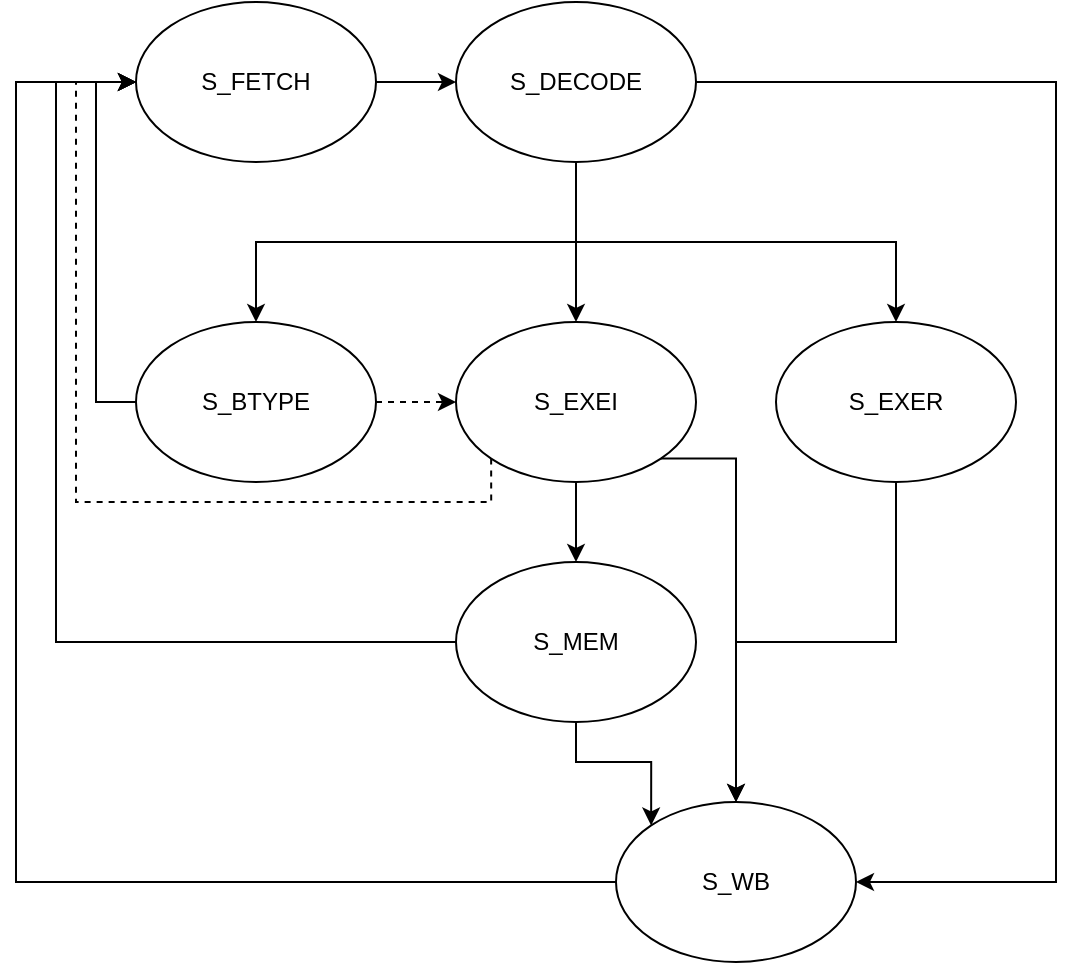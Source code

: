 <mxfile version="24.7.17">
  <diagram name="Page-1" id="8ce9d11a-91a2-4d17-14d8-a56ed91bf033">
    <mxGraphModel dx="1434" dy="843" grid="1" gridSize="10" guides="1" tooltips="1" connect="1" arrows="1" fold="1" page="1" pageScale="1" pageWidth="1100" pageHeight="850" background="none" math="0" shadow="0">
      <root>
        <mxCell id="0" />
        <mxCell id="1" parent="0" />
        <mxCell id="nfEfU5O8T8nrNUIUxxlb-1" style="edgeStyle=orthogonalEdgeStyle;rounded=0;orthogonalLoop=1;jettySize=auto;html=1;exitX=1;exitY=0.5;exitDx=0;exitDy=0;entryX=0;entryY=0.5;entryDx=0;entryDy=0;" parent="1" source="SLilasAyhPTZsPDB_32I-2" target="SLilasAyhPTZsPDB_32I-3" edge="1">
          <mxGeometry relative="1" as="geometry" />
        </mxCell>
        <mxCell id="SLilasAyhPTZsPDB_32I-2" value="S_FETCH" style="ellipse;whiteSpace=wrap;html=1;" parent="1" vertex="1">
          <mxGeometry x="200" y="120" width="120" height="80" as="geometry" />
        </mxCell>
        <mxCell id="nfEfU5O8T8nrNUIUxxlb-2" style="edgeStyle=orthogonalEdgeStyle;rounded=0;orthogonalLoop=1;jettySize=auto;html=1;exitX=0.5;exitY=1;exitDx=0;exitDy=0;entryX=0.5;entryY=0;entryDx=0;entryDy=0;" parent="1" source="SLilasAyhPTZsPDB_32I-3" target="SLilasAyhPTZsPDB_32I-7" edge="1">
          <mxGeometry relative="1" as="geometry" />
        </mxCell>
        <mxCell id="nfEfU5O8T8nrNUIUxxlb-3" style="edgeStyle=orthogonalEdgeStyle;rounded=0;orthogonalLoop=1;jettySize=auto;html=1;exitX=0.5;exitY=1;exitDx=0;exitDy=0;entryX=0.5;entryY=0;entryDx=0;entryDy=0;" parent="1" source="SLilasAyhPTZsPDB_32I-3" target="SLilasAyhPTZsPDB_32I-10" edge="1">
          <mxGeometry relative="1" as="geometry" />
        </mxCell>
        <mxCell id="nfEfU5O8T8nrNUIUxxlb-4" style="edgeStyle=orthogonalEdgeStyle;rounded=0;orthogonalLoop=1;jettySize=auto;html=1;exitX=0.5;exitY=1;exitDx=0;exitDy=0;entryX=0.5;entryY=0;entryDx=0;entryDy=0;" parent="1" source="SLilasAyhPTZsPDB_32I-3" target="SLilasAyhPTZsPDB_32I-9" edge="1">
          <mxGeometry relative="1" as="geometry" />
        </mxCell>
        <mxCell id="xHIj5vmKecrBaEc24bfq-1" style="edgeStyle=orthogonalEdgeStyle;rounded=0;orthogonalLoop=1;jettySize=auto;html=1;exitX=1;exitY=0.5;exitDx=0;exitDy=0;entryX=1;entryY=0.5;entryDx=0;entryDy=0;" edge="1" parent="1" source="SLilasAyhPTZsPDB_32I-3" target="SLilasAyhPTZsPDB_32I-4">
          <mxGeometry relative="1" as="geometry">
            <Array as="points">
              <mxPoint x="660" y="160" />
              <mxPoint x="660" y="560" />
            </Array>
          </mxGeometry>
        </mxCell>
        <mxCell id="SLilasAyhPTZsPDB_32I-3" value="S_DECODE" style="ellipse;whiteSpace=wrap;html=1;" parent="1" vertex="1">
          <mxGeometry x="360" y="120" width="120" height="80" as="geometry" />
        </mxCell>
        <mxCell id="nfEfU5O8T8nrNUIUxxlb-9" style="edgeStyle=orthogonalEdgeStyle;rounded=0;orthogonalLoop=1;jettySize=auto;html=1;exitX=0;exitY=0.5;exitDx=0;exitDy=0;entryX=0;entryY=0.5;entryDx=0;entryDy=0;" parent="1" source="SLilasAyhPTZsPDB_32I-4" target="SLilasAyhPTZsPDB_32I-2" edge="1">
          <mxGeometry relative="1" as="geometry">
            <Array as="points">
              <mxPoint x="140" y="560" />
              <mxPoint x="140" y="160" />
            </Array>
          </mxGeometry>
        </mxCell>
        <mxCell id="SLilasAyhPTZsPDB_32I-4" value="S_&lt;span style=&quot;background-color: initial;&quot;&gt;WB&lt;/span&gt;" style="ellipse;whiteSpace=wrap;html=1;" parent="1" vertex="1">
          <mxGeometry x="440" y="520" width="120" height="80" as="geometry" />
        </mxCell>
        <mxCell id="nfEfU5O8T8nrNUIUxxlb-8" style="edgeStyle=orthogonalEdgeStyle;rounded=0;orthogonalLoop=1;jettySize=auto;html=1;exitX=0.5;exitY=1;exitDx=0;exitDy=0;entryX=0;entryY=0;entryDx=0;entryDy=0;" parent="1" source="SLilasAyhPTZsPDB_32I-5" target="SLilasAyhPTZsPDB_32I-4" edge="1">
          <mxGeometry relative="1" as="geometry" />
        </mxCell>
        <mxCell id="nfEfU5O8T8nrNUIUxxlb-11" style="edgeStyle=orthogonalEdgeStyle;rounded=0;orthogonalLoop=1;jettySize=auto;html=1;exitX=0;exitY=0.5;exitDx=0;exitDy=0;entryX=0;entryY=0.5;entryDx=0;entryDy=0;" parent="1" source="SLilasAyhPTZsPDB_32I-5" target="SLilasAyhPTZsPDB_32I-2" edge="1">
          <mxGeometry relative="1" as="geometry">
            <Array as="points">
              <mxPoint x="160" y="440" />
              <mxPoint x="160" y="160" />
            </Array>
          </mxGeometry>
        </mxCell>
        <mxCell id="SLilasAyhPTZsPDB_32I-5" value="S_MEM" style="ellipse;whiteSpace=wrap;html=1;" parent="1" vertex="1">
          <mxGeometry x="360" y="400" width="120" height="80" as="geometry" />
        </mxCell>
        <mxCell id="nfEfU5O8T8nrNUIUxxlb-10" style="edgeStyle=orthogonalEdgeStyle;rounded=0;orthogonalLoop=1;jettySize=auto;html=1;exitX=0;exitY=0.5;exitDx=0;exitDy=0;entryX=0;entryY=0.5;entryDx=0;entryDy=0;" parent="1" source="SLilasAyhPTZsPDB_32I-7" target="SLilasAyhPTZsPDB_32I-2" edge="1">
          <mxGeometry relative="1" as="geometry" />
        </mxCell>
        <mxCell id="PHKRzqW3phNkt9tXAaB5-1" style="edgeStyle=orthogonalEdgeStyle;rounded=0;orthogonalLoop=1;jettySize=auto;html=1;exitX=1;exitY=0.5;exitDx=0;exitDy=0;entryX=0;entryY=0.5;entryDx=0;entryDy=0;dashed=1;" parent="1" source="SLilasAyhPTZsPDB_32I-7" target="SLilasAyhPTZsPDB_32I-10" edge="1">
          <mxGeometry relative="1" as="geometry" />
        </mxCell>
        <mxCell id="SLilasAyhPTZsPDB_32I-7" value="S_BTYPE" style="ellipse;whiteSpace=wrap;html=1;" parent="1" vertex="1">
          <mxGeometry x="200" y="280" width="120" height="80" as="geometry" />
        </mxCell>
        <mxCell id="nfEfU5O8T8nrNUIUxxlb-7" style="edgeStyle=orthogonalEdgeStyle;rounded=0;orthogonalLoop=1;jettySize=auto;html=1;exitX=0.5;exitY=1;exitDx=0;exitDy=0;entryX=0.5;entryY=0;entryDx=0;entryDy=0;" parent="1" source="SLilasAyhPTZsPDB_32I-9" target="SLilasAyhPTZsPDB_32I-4" edge="1">
          <mxGeometry relative="1" as="geometry" />
        </mxCell>
        <mxCell id="SLilasAyhPTZsPDB_32I-9" value="S_EXER" style="ellipse;whiteSpace=wrap;html=1;" parent="1" vertex="1">
          <mxGeometry x="520" y="280" width="120" height="80" as="geometry" />
        </mxCell>
        <mxCell id="nfEfU5O8T8nrNUIUxxlb-5" style="edgeStyle=orthogonalEdgeStyle;rounded=0;orthogonalLoop=1;jettySize=auto;html=1;exitX=0.5;exitY=1;exitDx=0;exitDy=0;" parent="1" source="SLilasAyhPTZsPDB_32I-10" target="SLilasAyhPTZsPDB_32I-5" edge="1">
          <mxGeometry relative="1" as="geometry" />
        </mxCell>
        <mxCell id="nfEfU5O8T8nrNUIUxxlb-6" style="edgeStyle=orthogonalEdgeStyle;rounded=0;orthogonalLoop=1;jettySize=auto;html=1;exitX=1;exitY=1;exitDx=0;exitDy=0;entryX=0.5;entryY=0;entryDx=0;entryDy=0;" parent="1" source="SLilasAyhPTZsPDB_32I-10" target="SLilasAyhPTZsPDB_32I-4" edge="1">
          <mxGeometry relative="1" as="geometry">
            <Array as="points">
              <mxPoint x="500" y="348" />
            </Array>
          </mxGeometry>
        </mxCell>
        <mxCell id="PHKRzqW3phNkt9tXAaB5-2" style="edgeStyle=orthogonalEdgeStyle;rounded=0;orthogonalLoop=1;jettySize=auto;html=1;exitX=0;exitY=1;exitDx=0;exitDy=0;entryX=0;entryY=0.5;entryDx=0;entryDy=0;dashed=1;" parent="1" source="SLilasAyhPTZsPDB_32I-10" target="SLilasAyhPTZsPDB_32I-2" edge="1">
          <mxGeometry relative="1" as="geometry">
            <Array as="points">
              <mxPoint x="378" y="370" />
              <mxPoint x="170" y="370" />
              <mxPoint x="170" y="160" />
            </Array>
          </mxGeometry>
        </mxCell>
        <mxCell id="SLilasAyhPTZsPDB_32I-10" value="S_EXEI" style="ellipse;whiteSpace=wrap;html=1;" parent="1" vertex="1">
          <mxGeometry x="360" y="280" width="120" height="80" as="geometry" />
        </mxCell>
      </root>
    </mxGraphModel>
  </diagram>
</mxfile>

